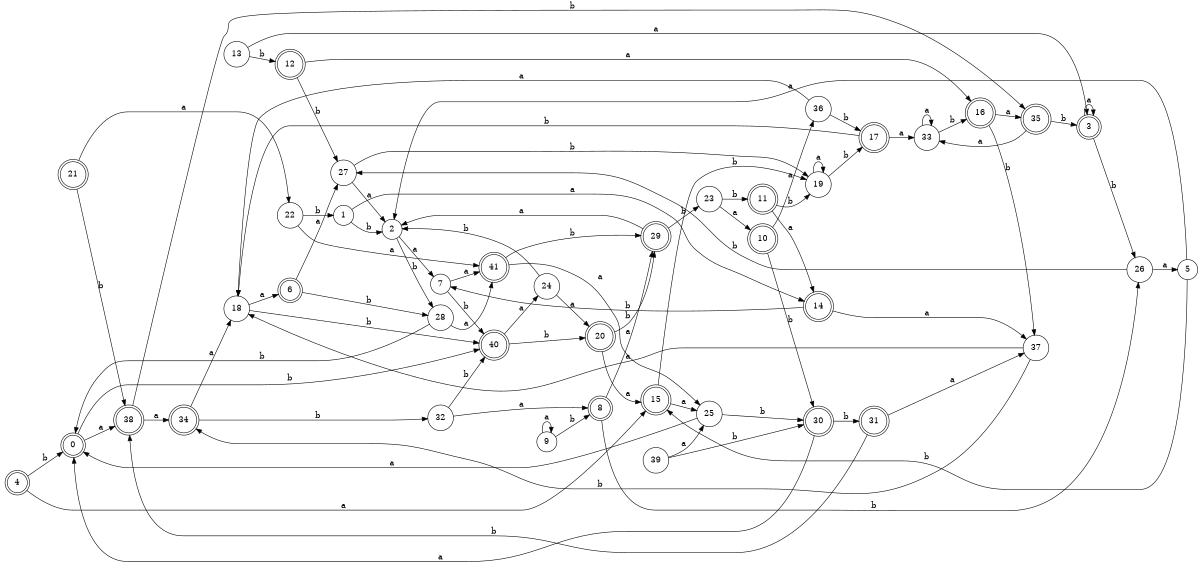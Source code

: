 digraph n34_6 {
__start0 [label="" shape="none"];

rankdir=LR;
size="8,5";

s0 [style="rounded,filled", color="black", fillcolor="white" shape="doublecircle", label="0"];
s1 [style="filled", color="black", fillcolor="white" shape="circle", label="1"];
s2 [style="filled", color="black", fillcolor="white" shape="circle", label="2"];
s3 [style="rounded,filled", color="black", fillcolor="white" shape="doublecircle", label="3"];
s4 [style="rounded,filled", color="black", fillcolor="white" shape="doublecircle", label="4"];
s5 [style="filled", color="black", fillcolor="white" shape="circle", label="5"];
s6 [style="rounded,filled", color="black", fillcolor="white" shape="doublecircle", label="6"];
s7 [style="filled", color="black", fillcolor="white" shape="circle", label="7"];
s8 [style="rounded,filled", color="black", fillcolor="white" shape="doublecircle", label="8"];
s9 [style="filled", color="black", fillcolor="white" shape="circle", label="9"];
s10 [style="rounded,filled", color="black", fillcolor="white" shape="doublecircle", label="10"];
s11 [style="rounded,filled", color="black", fillcolor="white" shape="doublecircle", label="11"];
s12 [style="rounded,filled", color="black", fillcolor="white" shape="doublecircle", label="12"];
s13 [style="filled", color="black", fillcolor="white" shape="circle", label="13"];
s14 [style="rounded,filled", color="black", fillcolor="white" shape="doublecircle", label="14"];
s15 [style="rounded,filled", color="black", fillcolor="white" shape="doublecircle", label="15"];
s16 [style="rounded,filled", color="black", fillcolor="white" shape="doublecircle", label="16"];
s17 [style="rounded,filled", color="black", fillcolor="white" shape="doublecircle", label="17"];
s18 [style="filled", color="black", fillcolor="white" shape="circle", label="18"];
s19 [style="filled", color="black", fillcolor="white" shape="circle", label="19"];
s20 [style="rounded,filled", color="black", fillcolor="white" shape="doublecircle", label="20"];
s21 [style="rounded,filled", color="black", fillcolor="white" shape="doublecircle", label="21"];
s22 [style="filled", color="black", fillcolor="white" shape="circle", label="22"];
s23 [style="filled", color="black", fillcolor="white" shape="circle", label="23"];
s24 [style="filled", color="black", fillcolor="white" shape="circle", label="24"];
s25 [style="filled", color="black", fillcolor="white" shape="circle", label="25"];
s26 [style="filled", color="black", fillcolor="white" shape="circle", label="26"];
s27 [style="filled", color="black", fillcolor="white" shape="circle", label="27"];
s28 [style="filled", color="black", fillcolor="white" shape="circle", label="28"];
s29 [style="rounded,filled", color="black", fillcolor="white" shape="doublecircle", label="29"];
s30 [style="rounded,filled", color="black", fillcolor="white" shape="doublecircle", label="30"];
s31 [style="rounded,filled", color="black", fillcolor="white" shape="doublecircle", label="31"];
s32 [style="filled", color="black", fillcolor="white" shape="circle", label="32"];
s33 [style="filled", color="black", fillcolor="white" shape="circle", label="33"];
s34 [style="rounded,filled", color="black", fillcolor="white" shape="doublecircle", label="34"];
s35 [style="rounded,filled", color="black", fillcolor="white" shape="doublecircle", label="35"];
s36 [style="filled", color="black", fillcolor="white" shape="circle", label="36"];
s37 [style="filled", color="black", fillcolor="white" shape="circle", label="37"];
s38 [style="rounded,filled", color="black", fillcolor="white" shape="doublecircle", label="38"];
s39 [style="filled", color="black", fillcolor="white" shape="circle", label="39"];
s40 [style="rounded,filled", color="black", fillcolor="white" shape="doublecircle", label="40"];
s41 [style="rounded,filled", color="black", fillcolor="white" shape="doublecircle", label="41"];
s0 -> s38 [label="a"];
s0 -> s40 [label="b"];
s1 -> s14 [label="a"];
s1 -> s2 [label="b"];
s2 -> s7 [label="a"];
s2 -> s28 [label="b"];
s3 -> s3 [label="a"];
s3 -> s26 [label="b"];
s4 -> s15 [label="a"];
s4 -> s0 [label="b"];
s5 -> s2 [label="a"];
s5 -> s15 [label="b"];
s6 -> s27 [label="a"];
s6 -> s28 [label="b"];
s7 -> s41 [label="a"];
s7 -> s40 [label="b"];
s8 -> s29 [label="a"];
s8 -> s26 [label="b"];
s9 -> s9 [label="a"];
s9 -> s8 [label="b"];
s10 -> s36 [label="a"];
s10 -> s30 [label="b"];
s11 -> s14 [label="a"];
s11 -> s19 [label="b"];
s12 -> s16 [label="a"];
s12 -> s27 [label="b"];
s13 -> s3 [label="a"];
s13 -> s12 [label="b"];
s14 -> s37 [label="a"];
s14 -> s7 [label="b"];
s15 -> s25 [label="a"];
s15 -> s19 [label="b"];
s16 -> s35 [label="a"];
s16 -> s37 [label="b"];
s17 -> s33 [label="a"];
s17 -> s18 [label="b"];
s18 -> s6 [label="a"];
s18 -> s40 [label="b"];
s19 -> s19 [label="a"];
s19 -> s17 [label="b"];
s20 -> s15 [label="a"];
s20 -> s29 [label="b"];
s21 -> s22 [label="a"];
s21 -> s38 [label="b"];
s22 -> s41 [label="a"];
s22 -> s1 [label="b"];
s23 -> s10 [label="a"];
s23 -> s11 [label="b"];
s24 -> s20 [label="a"];
s24 -> s2 [label="b"];
s25 -> s0 [label="a"];
s25 -> s30 [label="b"];
s26 -> s5 [label="a"];
s26 -> s27 [label="b"];
s27 -> s2 [label="a"];
s27 -> s19 [label="b"];
s28 -> s41 [label="a"];
s28 -> s0 [label="b"];
s29 -> s2 [label="a"];
s29 -> s23 [label="b"];
s30 -> s0 [label="a"];
s30 -> s31 [label="b"];
s31 -> s37 [label="a"];
s31 -> s38 [label="b"];
s32 -> s8 [label="a"];
s32 -> s40 [label="b"];
s33 -> s33 [label="a"];
s33 -> s16 [label="b"];
s34 -> s18 [label="a"];
s34 -> s32 [label="b"];
s35 -> s33 [label="a"];
s35 -> s3 [label="b"];
s36 -> s18 [label="a"];
s36 -> s17 [label="b"];
s37 -> s18 [label="a"];
s37 -> s34 [label="b"];
s38 -> s34 [label="a"];
s38 -> s35 [label="b"];
s39 -> s25 [label="a"];
s39 -> s30 [label="b"];
s40 -> s24 [label="a"];
s40 -> s20 [label="b"];
s41 -> s25 [label="a"];
s41 -> s29 [label="b"];

}